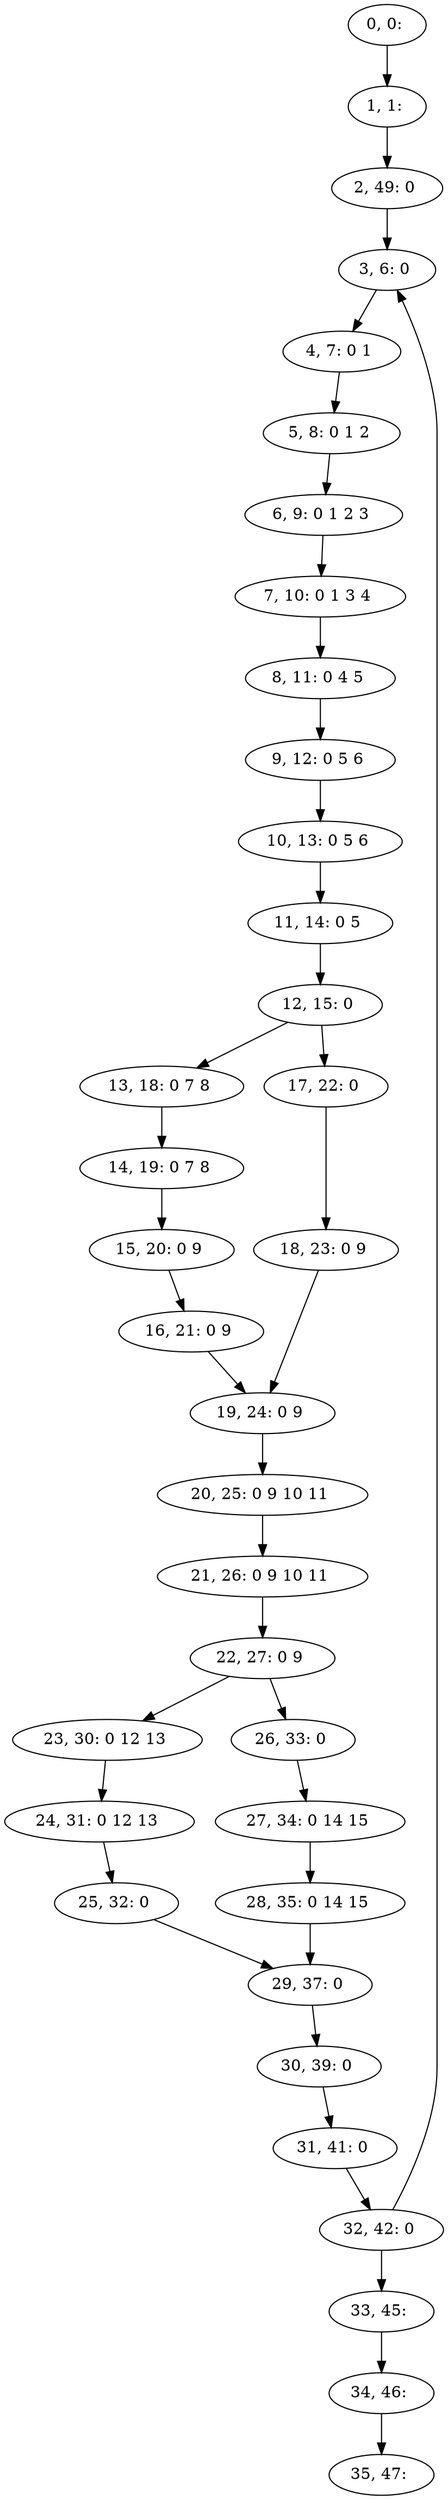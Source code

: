 digraph G {
0[label="0, 0: "];
1[label="1, 1: "];
2[label="2, 49: 0 "];
3[label="3, 6: 0 "];
4[label="4, 7: 0 1 "];
5[label="5, 8: 0 1 2 "];
6[label="6, 9: 0 1 2 3 "];
7[label="7, 10: 0 1 3 4 "];
8[label="8, 11: 0 4 5 "];
9[label="9, 12: 0 5 6 "];
10[label="10, 13: 0 5 6 "];
11[label="11, 14: 0 5 "];
12[label="12, 15: 0 "];
13[label="13, 18: 0 7 8 "];
14[label="14, 19: 0 7 8 "];
15[label="15, 20: 0 9 "];
16[label="16, 21: 0 9 "];
17[label="17, 22: 0 "];
18[label="18, 23: 0 9 "];
19[label="19, 24: 0 9 "];
20[label="20, 25: 0 9 10 11 "];
21[label="21, 26: 0 9 10 11 "];
22[label="22, 27: 0 9 "];
23[label="23, 30: 0 12 13 "];
24[label="24, 31: 0 12 13 "];
25[label="25, 32: 0 "];
26[label="26, 33: 0 "];
27[label="27, 34: 0 14 15 "];
28[label="28, 35: 0 14 15 "];
29[label="29, 37: 0 "];
30[label="30, 39: 0 "];
31[label="31, 41: 0 "];
32[label="32, 42: 0 "];
33[label="33, 45: "];
34[label="34, 46: "];
35[label="35, 47: "];
0->1 ;
1->2 ;
2->3 ;
3->4 ;
4->5 ;
5->6 ;
6->7 ;
7->8 ;
8->9 ;
9->10 ;
10->11 ;
11->12 ;
12->13 ;
12->17 ;
13->14 ;
14->15 ;
15->16 ;
16->19 ;
17->18 ;
18->19 ;
19->20 ;
20->21 ;
21->22 ;
22->23 ;
22->26 ;
23->24 ;
24->25 ;
25->29 ;
26->27 ;
27->28 ;
28->29 ;
29->30 ;
30->31 ;
31->32 ;
32->33 ;
32->3 ;
33->34 ;
34->35 ;
}
